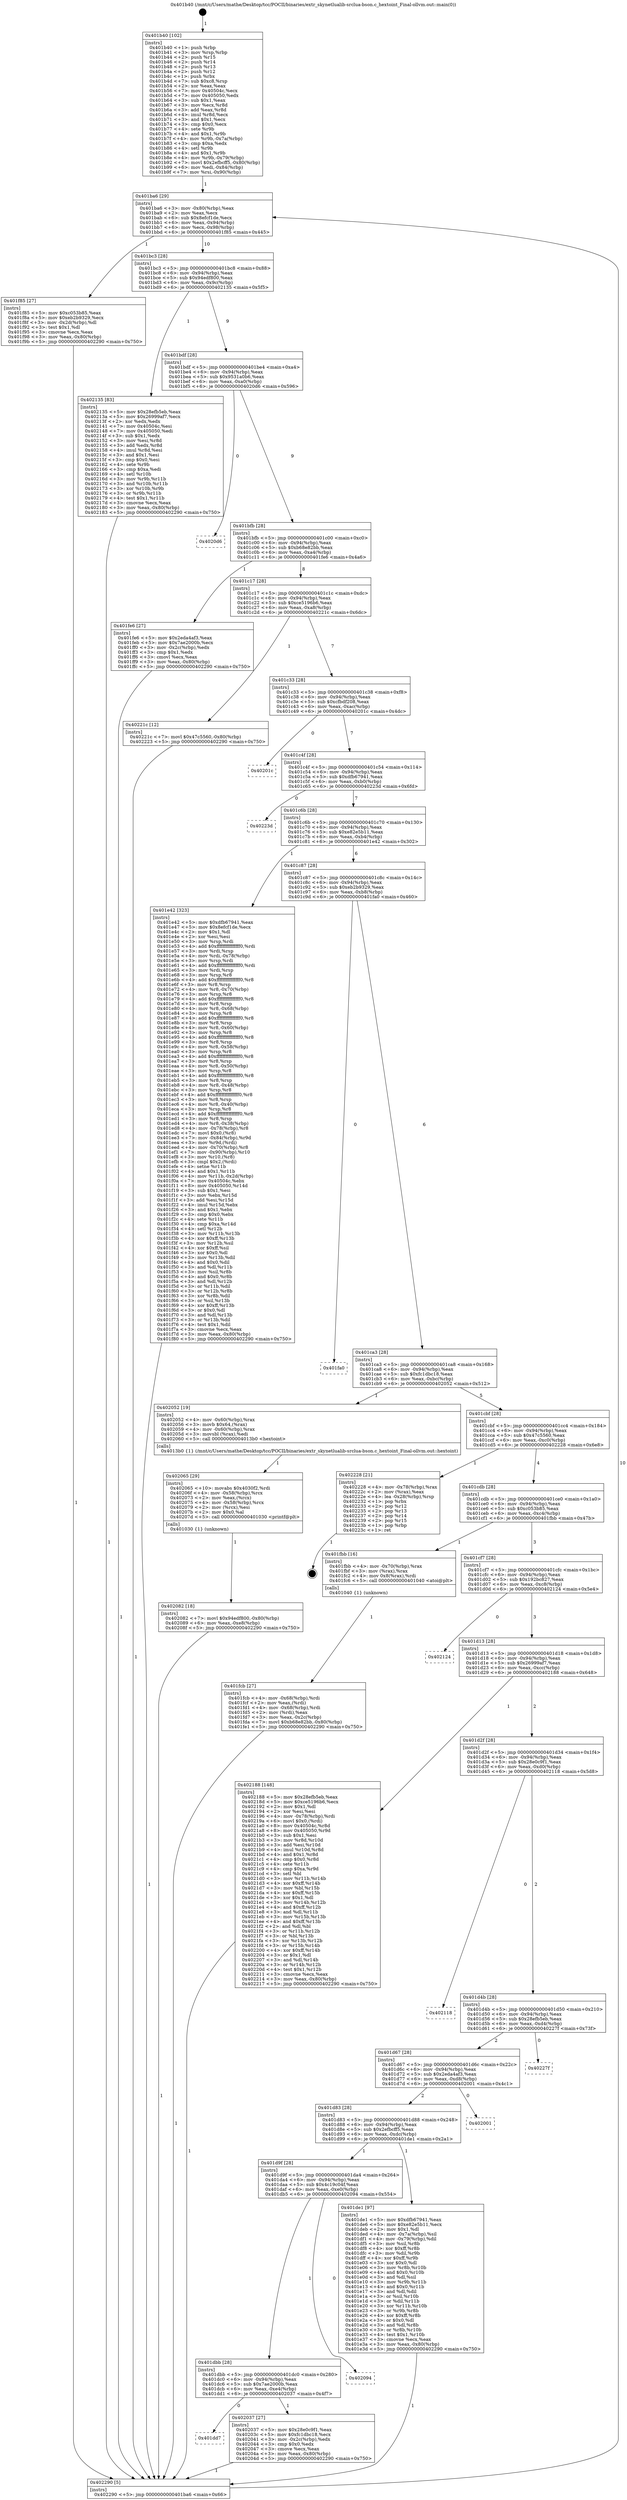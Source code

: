digraph "0x401b40" {
  label = "0x401b40 (/mnt/c/Users/mathe/Desktop/tcc/POCII/binaries/extr_skynetlualib-srclua-bson.c_hextoint_Final-ollvm.out::main(0))"
  labelloc = "t"
  node[shape=record]

  Entry [label="",width=0.3,height=0.3,shape=circle,fillcolor=black,style=filled]
  "0x401ba6" [label="{
     0x401ba6 [29]\l
     | [instrs]\l
     &nbsp;&nbsp;0x401ba6 \<+3\>: mov -0x80(%rbp),%eax\l
     &nbsp;&nbsp;0x401ba9 \<+2\>: mov %eax,%ecx\l
     &nbsp;&nbsp;0x401bab \<+6\>: sub $0x8efcf1de,%ecx\l
     &nbsp;&nbsp;0x401bb1 \<+6\>: mov %eax,-0x94(%rbp)\l
     &nbsp;&nbsp;0x401bb7 \<+6\>: mov %ecx,-0x98(%rbp)\l
     &nbsp;&nbsp;0x401bbd \<+6\>: je 0000000000401f85 \<main+0x445\>\l
  }"]
  "0x401f85" [label="{
     0x401f85 [27]\l
     | [instrs]\l
     &nbsp;&nbsp;0x401f85 \<+5\>: mov $0xc053b85,%eax\l
     &nbsp;&nbsp;0x401f8a \<+5\>: mov $0xeb2b9329,%ecx\l
     &nbsp;&nbsp;0x401f8f \<+3\>: mov -0x2d(%rbp),%dl\l
     &nbsp;&nbsp;0x401f92 \<+3\>: test $0x1,%dl\l
     &nbsp;&nbsp;0x401f95 \<+3\>: cmovne %ecx,%eax\l
     &nbsp;&nbsp;0x401f98 \<+3\>: mov %eax,-0x80(%rbp)\l
     &nbsp;&nbsp;0x401f9b \<+5\>: jmp 0000000000402290 \<main+0x750\>\l
  }"]
  "0x401bc3" [label="{
     0x401bc3 [28]\l
     | [instrs]\l
     &nbsp;&nbsp;0x401bc3 \<+5\>: jmp 0000000000401bc8 \<main+0x88\>\l
     &nbsp;&nbsp;0x401bc8 \<+6\>: mov -0x94(%rbp),%eax\l
     &nbsp;&nbsp;0x401bce \<+5\>: sub $0x94edf800,%eax\l
     &nbsp;&nbsp;0x401bd3 \<+6\>: mov %eax,-0x9c(%rbp)\l
     &nbsp;&nbsp;0x401bd9 \<+6\>: je 0000000000402135 \<main+0x5f5\>\l
  }"]
  Exit [label="",width=0.3,height=0.3,shape=circle,fillcolor=black,style=filled,peripheries=2]
  "0x402135" [label="{
     0x402135 [83]\l
     | [instrs]\l
     &nbsp;&nbsp;0x402135 \<+5\>: mov $0x28efb5eb,%eax\l
     &nbsp;&nbsp;0x40213a \<+5\>: mov $0x26999af7,%ecx\l
     &nbsp;&nbsp;0x40213f \<+2\>: xor %edx,%edx\l
     &nbsp;&nbsp;0x402141 \<+7\>: mov 0x40504c,%esi\l
     &nbsp;&nbsp;0x402148 \<+7\>: mov 0x405050,%edi\l
     &nbsp;&nbsp;0x40214f \<+3\>: sub $0x1,%edx\l
     &nbsp;&nbsp;0x402152 \<+3\>: mov %esi,%r8d\l
     &nbsp;&nbsp;0x402155 \<+3\>: add %edx,%r8d\l
     &nbsp;&nbsp;0x402158 \<+4\>: imul %r8d,%esi\l
     &nbsp;&nbsp;0x40215c \<+3\>: and $0x1,%esi\l
     &nbsp;&nbsp;0x40215f \<+3\>: cmp $0x0,%esi\l
     &nbsp;&nbsp;0x402162 \<+4\>: sete %r9b\l
     &nbsp;&nbsp;0x402166 \<+3\>: cmp $0xa,%edi\l
     &nbsp;&nbsp;0x402169 \<+4\>: setl %r10b\l
     &nbsp;&nbsp;0x40216d \<+3\>: mov %r9b,%r11b\l
     &nbsp;&nbsp;0x402170 \<+3\>: and %r10b,%r11b\l
     &nbsp;&nbsp;0x402173 \<+3\>: xor %r10b,%r9b\l
     &nbsp;&nbsp;0x402176 \<+3\>: or %r9b,%r11b\l
     &nbsp;&nbsp;0x402179 \<+4\>: test $0x1,%r11b\l
     &nbsp;&nbsp;0x40217d \<+3\>: cmovne %ecx,%eax\l
     &nbsp;&nbsp;0x402180 \<+3\>: mov %eax,-0x80(%rbp)\l
     &nbsp;&nbsp;0x402183 \<+5\>: jmp 0000000000402290 \<main+0x750\>\l
  }"]
  "0x401bdf" [label="{
     0x401bdf [28]\l
     | [instrs]\l
     &nbsp;&nbsp;0x401bdf \<+5\>: jmp 0000000000401be4 \<main+0xa4\>\l
     &nbsp;&nbsp;0x401be4 \<+6\>: mov -0x94(%rbp),%eax\l
     &nbsp;&nbsp;0x401bea \<+5\>: sub $0x9531a0b6,%eax\l
     &nbsp;&nbsp;0x401bef \<+6\>: mov %eax,-0xa0(%rbp)\l
     &nbsp;&nbsp;0x401bf5 \<+6\>: je 00000000004020d6 \<main+0x596\>\l
  }"]
  "0x402082" [label="{
     0x402082 [18]\l
     | [instrs]\l
     &nbsp;&nbsp;0x402082 \<+7\>: movl $0x94edf800,-0x80(%rbp)\l
     &nbsp;&nbsp;0x402089 \<+6\>: mov %eax,-0xe8(%rbp)\l
     &nbsp;&nbsp;0x40208f \<+5\>: jmp 0000000000402290 \<main+0x750\>\l
  }"]
  "0x4020d6" [label="{
     0x4020d6\l
  }", style=dashed]
  "0x401bfb" [label="{
     0x401bfb [28]\l
     | [instrs]\l
     &nbsp;&nbsp;0x401bfb \<+5\>: jmp 0000000000401c00 \<main+0xc0\>\l
     &nbsp;&nbsp;0x401c00 \<+6\>: mov -0x94(%rbp),%eax\l
     &nbsp;&nbsp;0x401c06 \<+5\>: sub $0xb68e82bb,%eax\l
     &nbsp;&nbsp;0x401c0b \<+6\>: mov %eax,-0xa4(%rbp)\l
     &nbsp;&nbsp;0x401c11 \<+6\>: je 0000000000401fe6 \<main+0x4a6\>\l
  }"]
  "0x402065" [label="{
     0x402065 [29]\l
     | [instrs]\l
     &nbsp;&nbsp;0x402065 \<+10\>: movabs $0x4030f2,%rdi\l
     &nbsp;&nbsp;0x40206f \<+4\>: mov -0x58(%rbp),%rcx\l
     &nbsp;&nbsp;0x402073 \<+2\>: mov %eax,(%rcx)\l
     &nbsp;&nbsp;0x402075 \<+4\>: mov -0x58(%rbp),%rcx\l
     &nbsp;&nbsp;0x402079 \<+2\>: mov (%rcx),%esi\l
     &nbsp;&nbsp;0x40207b \<+2\>: mov $0x0,%al\l
     &nbsp;&nbsp;0x40207d \<+5\>: call 0000000000401030 \<printf@plt\>\l
     | [calls]\l
     &nbsp;&nbsp;0x401030 \{1\} (unknown)\l
  }"]
  "0x401fe6" [label="{
     0x401fe6 [27]\l
     | [instrs]\l
     &nbsp;&nbsp;0x401fe6 \<+5\>: mov $0x2eda4af3,%eax\l
     &nbsp;&nbsp;0x401feb \<+5\>: mov $0x7ae2000b,%ecx\l
     &nbsp;&nbsp;0x401ff0 \<+3\>: mov -0x2c(%rbp),%edx\l
     &nbsp;&nbsp;0x401ff3 \<+3\>: cmp $0x1,%edx\l
     &nbsp;&nbsp;0x401ff6 \<+3\>: cmovl %ecx,%eax\l
     &nbsp;&nbsp;0x401ff9 \<+3\>: mov %eax,-0x80(%rbp)\l
     &nbsp;&nbsp;0x401ffc \<+5\>: jmp 0000000000402290 \<main+0x750\>\l
  }"]
  "0x401c17" [label="{
     0x401c17 [28]\l
     | [instrs]\l
     &nbsp;&nbsp;0x401c17 \<+5\>: jmp 0000000000401c1c \<main+0xdc\>\l
     &nbsp;&nbsp;0x401c1c \<+6\>: mov -0x94(%rbp),%eax\l
     &nbsp;&nbsp;0x401c22 \<+5\>: sub $0xce5196b6,%eax\l
     &nbsp;&nbsp;0x401c27 \<+6\>: mov %eax,-0xa8(%rbp)\l
     &nbsp;&nbsp;0x401c2d \<+6\>: je 000000000040221c \<main+0x6dc\>\l
  }"]
  "0x401dd7" [label="{
     0x401dd7\l
  }", style=dashed]
  "0x40221c" [label="{
     0x40221c [12]\l
     | [instrs]\l
     &nbsp;&nbsp;0x40221c \<+7\>: movl $0x47c5560,-0x80(%rbp)\l
     &nbsp;&nbsp;0x402223 \<+5\>: jmp 0000000000402290 \<main+0x750\>\l
  }"]
  "0x401c33" [label="{
     0x401c33 [28]\l
     | [instrs]\l
     &nbsp;&nbsp;0x401c33 \<+5\>: jmp 0000000000401c38 \<main+0xf8\>\l
     &nbsp;&nbsp;0x401c38 \<+6\>: mov -0x94(%rbp),%eax\l
     &nbsp;&nbsp;0x401c3e \<+5\>: sub $0xcfbdf208,%eax\l
     &nbsp;&nbsp;0x401c43 \<+6\>: mov %eax,-0xac(%rbp)\l
     &nbsp;&nbsp;0x401c49 \<+6\>: je 000000000040201c \<main+0x4dc\>\l
  }"]
  "0x402037" [label="{
     0x402037 [27]\l
     | [instrs]\l
     &nbsp;&nbsp;0x402037 \<+5\>: mov $0x28e0c9f1,%eax\l
     &nbsp;&nbsp;0x40203c \<+5\>: mov $0xfc1dbc18,%ecx\l
     &nbsp;&nbsp;0x402041 \<+3\>: mov -0x2c(%rbp),%edx\l
     &nbsp;&nbsp;0x402044 \<+3\>: cmp $0x0,%edx\l
     &nbsp;&nbsp;0x402047 \<+3\>: cmove %ecx,%eax\l
     &nbsp;&nbsp;0x40204a \<+3\>: mov %eax,-0x80(%rbp)\l
     &nbsp;&nbsp;0x40204d \<+5\>: jmp 0000000000402290 \<main+0x750\>\l
  }"]
  "0x40201c" [label="{
     0x40201c\l
  }", style=dashed]
  "0x401c4f" [label="{
     0x401c4f [28]\l
     | [instrs]\l
     &nbsp;&nbsp;0x401c4f \<+5\>: jmp 0000000000401c54 \<main+0x114\>\l
     &nbsp;&nbsp;0x401c54 \<+6\>: mov -0x94(%rbp),%eax\l
     &nbsp;&nbsp;0x401c5a \<+5\>: sub $0xdfb67941,%eax\l
     &nbsp;&nbsp;0x401c5f \<+6\>: mov %eax,-0xb0(%rbp)\l
     &nbsp;&nbsp;0x401c65 \<+6\>: je 000000000040223d \<main+0x6fd\>\l
  }"]
  "0x401dbb" [label="{
     0x401dbb [28]\l
     | [instrs]\l
     &nbsp;&nbsp;0x401dbb \<+5\>: jmp 0000000000401dc0 \<main+0x280\>\l
     &nbsp;&nbsp;0x401dc0 \<+6\>: mov -0x94(%rbp),%eax\l
     &nbsp;&nbsp;0x401dc6 \<+5\>: sub $0x7ae2000b,%eax\l
     &nbsp;&nbsp;0x401dcb \<+6\>: mov %eax,-0xe4(%rbp)\l
     &nbsp;&nbsp;0x401dd1 \<+6\>: je 0000000000402037 \<main+0x4f7\>\l
  }"]
  "0x40223d" [label="{
     0x40223d\l
  }", style=dashed]
  "0x401c6b" [label="{
     0x401c6b [28]\l
     | [instrs]\l
     &nbsp;&nbsp;0x401c6b \<+5\>: jmp 0000000000401c70 \<main+0x130\>\l
     &nbsp;&nbsp;0x401c70 \<+6\>: mov -0x94(%rbp),%eax\l
     &nbsp;&nbsp;0x401c76 \<+5\>: sub $0xe82e5b11,%eax\l
     &nbsp;&nbsp;0x401c7b \<+6\>: mov %eax,-0xb4(%rbp)\l
     &nbsp;&nbsp;0x401c81 \<+6\>: je 0000000000401e42 \<main+0x302\>\l
  }"]
  "0x402094" [label="{
     0x402094\l
  }", style=dashed]
  "0x401e42" [label="{
     0x401e42 [323]\l
     | [instrs]\l
     &nbsp;&nbsp;0x401e42 \<+5\>: mov $0xdfb67941,%eax\l
     &nbsp;&nbsp;0x401e47 \<+5\>: mov $0x8efcf1de,%ecx\l
     &nbsp;&nbsp;0x401e4c \<+2\>: mov $0x1,%dl\l
     &nbsp;&nbsp;0x401e4e \<+2\>: xor %esi,%esi\l
     &nbsp;&nbsp;0x401e50 \<+3\>: mov %rsp,%rdi\l
     &nbsp;&nbsp;0x401e53 \<+4\>: add $0xfffffffffffffff0,%rdi\l
     &nbsp;&nbsp;0x401e57 \<+3\>: mov %rdi,%rsp\l
     &nbsp;&nbsp;0x401e5a \<+4\>: mov %rdi,-0x78(%rbp)\l
     &nbsp;&nbsp;0x401e5e \<+3\>: mov %rsp,%rdi\l
     &nbsp;&nbsp;0x401e61 \<+4\>: add $0xfffffffffffffff0,%rdi\l
     &nbsp;&nbsp;0x401e65 \<+3\>: mov %rdi,%rsp\l
     &nbsp;&nbsp;0x401e68 \<+3\>: mov %rsp,%r8\l
     &nbsp;&nbsp;0x401e6b \<+4\>: add $0xfffffffffffffff0,%r8\l
     &nbsp;&nbsp;0x401e6f \<+3\>: mov %r8,%rsp\l
     &nbsp;&nbsp;0x401e72 \<+4\>: mov %r8,-0x70(%rbp)\l
     &nbsp;&nbsp;0x401e76 \<+3\>: mov %rsp,%r8\l
     &nbsp;&nbsp;0x401e79 \<+4\>: add $0xfffffffffffffff0,%r8\l
     &nbsp;&nbsp;0x401e7d \<+3\>: mov %r8,%rsp\l
     &nbsp;&nbsp;0x401e80 \<+4\>: mov %r8,-0x68(%rbp)\l
     &nbsp;&nbsp;0x401e84 \<+3\>: mov %rsp,%r8\l
     &nbsp;&nbsp;0x401e87 \<+4\>: add $0xfffffffffffffff0,%r8\l
     &nbsp;&nbsp;0x401e8b \<+3\>: mov %r8,%rsp\l
     &nbsp;&nbsp;0x401e8e \<+4\>: mov %r8,-0x60(%rbp)\l
     &nbsp;&nbsp;0x401e92 \<+3\>: mov %rsp,%r8\l
     &nbsp;&nbsp;0x401e95 \<+4\>: add $0xfffffffffffffff0,%r8\l
     &nbsp;&nbsp;0x401e99 \<+3\>: mov %r8,%rsp\l
     &nbsp;&nbsp;0x401e9c \<+4\>: mov %r8,-0x58(%rbp)\l
     &nbsp;&nbsp;0x401ea0 \<+3\>: mov %rsp,%r8\l
     &nbsp;&nbsp;0x401ea3 \<+4\>: add $0xfffffffffffffff0,%r8\l
     &nbsp;&nbsp;0x401ea7 \<+3\>: mov %r8,%rsp\l
     &nbsp;&nbsp;0x401eaa \<+4\>: mov %r8,-0x50(%rbp)\l
     &nbsp;&nbsp;0x401eae \<+3\>: mov %rsp,%r8\l
     &nbsp;&nbsp;0x401eb1 \<+4\>: add $0xfffffffffffffff0,%r8\l
     &nbsp;&nbsp;0x401eb5 \<+3\>: mov %r8,%rsp\l
     &nbsp;&nbsp;0x401eb8 \<+4\>: mov %r8,-0x48(%rbp)\l
     &nbsp;&nbsp;0x401ebc \<+3\>: mov %rsp,%r8\l
     &nbsp;&nbsp;0x401ebf \<+4\>: add $0xfffffffffffffff0,%r8\l
     &nbsp;&nbsp;0x401ec3 \<+3\>: mov %r8,%rsp\l
     &nbsp;&nbsp;0x401ec6 \<+4\>: mov %r8,-0x40(%rbp)\l
     &nbsp;&nbsp;0x401eca \<+3\>: mov %rsp,%r8\l
     &nbsp;&nbsp;0x401ecd \<+4\>: add $0xfffffffffffffff0,%r8\l
     &nbsp;&nbsp;0x401ed1 \<+3\>: mov %r8,%rsp\l
     &nbsp;&nbsp;0x401ed4 \<+4\>: mov %r8,-0x38(%rbp)\l
     &nbsp;&nbsp;0x401ed8 \<+4\>: mov -0x78(%rbp),%r8\l
     &nbsp;&nbsp;0x401edc \<+7\>: movl $0x0,(%r8)\l
     &nbsp;&nbsp;0x401ee3 \<+7\>: mov -0x84(%rbp),%r9d\l
     &nbsp;&nbsp;0x401eea \<+3\>: mov %r9d,(%rdi)\l
     &nbsp;&nbsp;0x401eed \<+4\>: mov -0x70(%rbp),%r8\l
     &nbsp;&nbsp;0x401ef1 \<+7\>: mov -0x90(%rbp),%r10\l
     &nbsp;&nbsp;0x401ef8 \<+3\>: mov %r10,(%r8)\l
     &nbsp;&nbsp;0x401efb \<+3\>: cmpl $0x2,(%rdi)\l
     &nbsp;&nbsp;0x401efe \<+4\>: setne %r11b\l
     &nbsp;&nbsp;0x401f02 \<+4\>: and $0x1,%r11b\l
     &nbsp;&nbsp;0x401f06 \<+4\>: mov %r11b,-0x2d(%rbp)\l
     &nbsp;&nbsp;0x401f0a \<+7\>: mov 0x40504c,%ebx\l
     &nbsp;&nbsp;0x401f11 \<+8\>: mov 0x405050,%r14d\l
     &nbsp;&nbsp;0x401f19 \<+3\>: sub $0x1,%esi\l
     &nbsp;&nbsp;0x401f1c \<+3\>: mov %ebx,%r15d\l
     &nbsp;&nbsp;0x401f1f \<+3\>: add %esi,%r15d\l
     &nbsp;&nbsp;0x401f22 \<+4\>: imul %r15d,%ebx\l
     &nbsp;&nbsp;0x401f26 \<+3\>: and $0x1,%ebx\l
     &nbsp;&nbsp;0x401f29 \<+3\>: cmp $0x0,%ebx\l
     &nbsp;&nbsp;0x401f2c \<+4\>: sete %r11b\l
     &nbsp;&nbsp;0x401f30 \<+4\>: cmp $0xa,%r14d\l
     &nbsp;&nbsp;0x401f34 \<+4\>: setl %r12b\l
     &nbsp;&nbsp;0x401f38 \<+3\>: mov %r11b,%r13b\l
     &nbsp;&nbsp;0x401f3b \<+4\>: xor $0xff,%r13b\l
     &nbsp;&nbsp;0x401f3f \<+3\>: mov %r12b,%sil\l
     &nbsp;&nbsp;0x401f42 \<+4\>: xor $0xff,%sil\l
     &nbsp;&nbsp;0x401f46 \<+3\>: xor $0x0,%dl\l
     &nbsp;&nbsp;0x401f49 \<+3\>: mov %r13b,%dil\l
     &nbsp;&nbsp;0x401f4c \<+4\>: and $0x0,%dil\l
     &nbsp;&nbsp;0x401f50 \<+3\>: and %dl,%r11b\l
     &nbsp;&nbsp;0x401f53 \<+3\>: mov %sil,%r8b\l
     &nbsp;&nbsp;0x401f56 \<+4\>: and $0x0,%r8b\l
     &nbsp;&nbsp;0x401f5a \<+3\>: and %dl,%r12b\l
     &nbsp;&nbsp;0x401f5d \<+3\>: or %r11b,%dil\l
     &nbsp;&nbsp;0x401f60 \<+3\>: or %r12b,%r8b\l
     &nbsp;&nbsp;0x401f63 \<+3\>: xor %r8b,%dil\l
     &nbsp;&nbsp;0x401f66 \<+3\>: or %sil,%r13b\l
     &nbsp;&nbsp;0x401f69 \<+4\>: xor $0xff,%r13b\l
     &nbsp;&nbsp;0x401f6d \<+3\>: or $0x0,%dl\l
     &nbsp;&nbsp;0x401f70 \<+3\>: and %dl,%r13b\l
     &nbsp;&nbsp;0x401f73 \<+3\>: or %r13b,%dil\l
     &nbsp;&nbsp;0x401f76 \<+4\>: test $0x1,%dil\l
     &nbsp;&nbsp;0x401f7a \<+3\>: cmovne %ecx,%eax\l
     &nbsp;&nbsp;0x401f7d \<+3\>: mov %eax,-0x80(%rbp)\l
     &nbsp;&nbsp;0x401f80 \<+5\>: jmp 0000000000402290 \<main+0x750\>\l
  }"]
  "0x401c87" [label="{
     0x401c87 [28]\l
     | [instrs]\l
     &nbsp;&nbsp;0x401c87 \<+5\>: jmp 0000000000401c8c \<main+0x14c\>\l
     &nbsp;&nbsp;0x401c8c \<+6\>: mov -0x94(%rbp),%eax\l
     &nbsp;&nbsp;0x401c92 \<+5\>: sub $0xeb2b9329,%eax\l
     &nbsp;&nbsp;0x401c97 \<+6\>: mov %eax,-0xb8(%rbp)\l
     &nbsp;&nbsp;0x401c9d \<+6\>: je 0000000000401fa0 \<main+0x460\>\l
  }"]
  "0x401fcb" [label="{
     0x401fcb [27]\l
     | [instrs]\l
     &nbsp;&nbsp;0x401fcb \<+4\>: mov -0x68(%rbp),%rdi\l
     &nbsp;&nbsp;0x401fcf \<+2\>: mov %eax,(%rdi)\l
     &nbsp;&nbsp;0x401fd1 \<+4\>: mov -0x68(%rbp),%rdi\l
     &nbsp;&nbsp;0x401fd5 \<+2\>: mov (%rdi),%eax\l
     &nbsp;&nbsp;0x401fd7 \<+3\>: mov %eax,-0x2c(%rbp)\l
     &nbsp;&nbsp;0x401fda \<+7\>: movl $0xb68e82bb,-0x80(%rbp)\l
     &nbsp;&nbsp;0x401fe1 \<+5\>: jmp 0000000000402290 \<main+0x750\>\l
  }"]
  "0x401fa0" [label="{
     0x401fa0\l
  }", style=dashed]
  "0x401ca3" [label="{
     0x401ca3 [28]\l
     | [instrs]\l
     &nbsp;&nbsp;0x401ca3 \<+5\>: jmp 0000000000401ca8 \<main+0x168\>\l
     &nbsp;&nbsp;0x401ca8 \<+6\>: mov -0x94(%rbp),%eax\l
     &nbsp;&nbsp;0x401cae \<+5\>: sub $0xfc1dbc18,%eax\l
     &nbsp;&nbsp;0x401cb3 \<+6\>: mov %eax,-0xbc(%rbp)\l
     &nbsp;&nbsp;0x401cb9 \<+6\>: je 0000000000402052 \<main+0x512\>\l
  }"]
  "0x401b40" [label="{
     0x401b40 [102]\l
     | [instrs]\l
     &nbsp;&nbsp;0x401b40 \<+1\>: push %rbp\l
     &nbsp;&nbsp;0x401b41 \<+3\>: mov %rsp,%rbp\l
     &nbsp;&nbsp;0x401b44 \<+2\>: push %r15\l
     &nbsp;&nbsp;0x401b46 \<+2\>: push %r14\l
     &nbsp;&nbsp;0x401b48 \<+2\>: push %r13\l
     &nbsp;&nbsp;0x401b4a \<+2\>: push %r12\l
     &nbsp;&nbsp;0x401b4c \<+1\>: push %rbx\l
     &nbsp;&nbsp;0x401b4d \<+7\>: sub $0xc8,%rsp\l
     &nbsp;&nbsp;0x401b54 \<+2\>: xor %eax,%eax\l
     &nbsp;&nbsp;0x401b56 \<+7\>: mov 0x40504c,%ecx\l
     &nbsp;&nbsp;0x401b5d \<+7\>: mov 0x405050,%edx\l
     &nbsp;&nbsp;0x401b64 \<+3\>: sub $0x1,%eax\l
     &nbsp;&nbsp;0x401b67 \<+3\>: mov %ecx,%r8d\l
     &nbsp;&nbsp;0x401b6a \<+3\>: add %eax,%r8d\l
     &nbsp;&nbsp;0x401b6d \<+4\>: imul %r8d,%ecx\l
     &nbsp;&nbsp;0x401b71 \<+3\>: and $0x1,%ecx\l
     &nbsp;&nbsp;0x401b74 \<+3\>: cmp $0x0,%ecx\l
     &nbsp;&nbsp;0x401b77 \<+4\>: sete %r9b\l
     &nbsp;&nbsp;0x401b7b \<+4\>: and $0x1,%r9b\l
     &nbsp;&nbsp;0x401b7f \<+4\>: mov %r9b,-0x7a(%rbp)\l
     &nbsp;&nbsp;0x401b83 \<+3\>: cmp $0xa,%edx\l
     &nbsp;&nbsp;0x401b86 \<+4\>: setl %r9b\l
     &nbsp;&nbsp;0x401b8a \<+4\>: and $0x1,%r9b\l
     &nbsp;&nbsp;0x401b8e \<+4\>: mov %r9b,-0x79(%rbp)\l
     &nbsp;&nbsp;0x401b92 \<+7\>: movl $0x2efbcff5,-0x80(%rbp)\l
     &nbsp;&nbsp;0x401b99 \<+6\>: mov %edi,-0x84(%rbp)\l
     &nbsp;&nbsp;0x401b9f \<+7\>: mov %rsi,-0x90(%rbp)\l
  }"]
  "0x402052" [label="{
     0x402052 [19]\l
     | [instrs]\l
     &nbsp;&nbsp;0x402052 \<+4\>: mov -0x60(%rbp),%rax\l
     &nbsp;&nbsp;0x402056 \<+3\>: movb $0x64,(%rax)\l
     &nbsp;&nbsp;0x402059 \<+4\>: mov -0x60(%rbp),%rax\l
     &nbsp;&nbsp;0x40205d \<+3\>: movsbl (%rax),%edi\l
     &nbsp;&nbsp;0x402060 \<+5\>: call 00000000004013b0 \<hextoint\>\l
     | [calls]\l
     &nbsp;&nbsp;0x4013b0 \{1\} (/mnt/c/Users/mathe/Desktop/tcc/POCII/binaries/extr_skynetlualib-srclua-bson.c_hextoint_Final-ollvm.out::hextoint)\l
  }"]
  "0x401cbf" [label="{
     0x401cbf [28]\l
     | [instrs]\l
     &nbsp;&nbsp;0x401cbf \<+5\>: jmp 0000000000401cc4 \<main+0x184\>\l
     &nbsp;&nbsp;0x401cc4 \<+6\>: mov -0x94(%rbp),%eax\l
     &nbsp;&nbsp;0x401cca \<+5\>: sub $0x47c5560,%eax\l
     &nbsp;&nbsp;0x401ccf \<+6\>: mov %eax,-0xc0(%rbp)\l
     &nbsp;&nbsp;0x401cd5 \<+6\>: je 0000000000402228 \<main+0x6e8\>\l
  }"]
  "0x402290" [label="{
     0x402290 [5]\l
     | [instrs]\l
     &nbsp;&nbsp;0x402290 \<+5\>: jmp 0000000000401ba6 \<main+0x66\>\l
  }"]
  "0x402228" [label="{
     0x402228 [21]\l
     | [instrs]\l
     &nbsp;&nbsp;0x402228 \<+4\>: mov -0x78(%rbp),%rax\l
     &nbsp;&nbsp;0x40222c \<+2\>: mov (%rax),%eax\l
     &nbsp;&nbsp;0x40222e \<+4\>: lea -0x28(%rbp),%rsp\l
     &nbsp;&nbsp;0x402232 \<+1\>: pop %rbx\l
     &nbsp;&nbsp;0x402233 \<+2\>: pop %r12\l
     &nbsp;&nbsp;0x402235 \<+2\>: pop %r13\l
     &nbsp;&nbsp;0x402237 \<+2\>: pop %r14\l
     &nbsp;&nbsp;0x402239 \<+2\>: pop %r15\l
     &nbsp;&nbsp;0x40223b \<+1\>: pop %rbp\l
     &nbsp;&nbsp;0x40223c \<+1\>: ret\l
  }"]
  "0x401cdb" [label="{
     0x401cdb [28]\l
     | [instrs]\l
     &nbsp;&nbsp;0x401cdb \<+5\>: jmp 0000000000401ce0 \<main+0x1a0\>\l
     &nbsp;&nbsp;0x401ce0 \<+6\>: mov -0x94(%rbp),%eax\l
     &nbsp;&nbsp;0x401ce6 \<+5\>: sub $0xc053b85,%eax\l
     &nbsp;&nbsp;0x401ceb \<+6\>: mov %eax,-0xc4(%rbp)\l
     &nbsp;&nbsp;0x401cf1 \<+6\>: je 0000000000401fbb \<main+0x47b\>\l
  }"]
  "0x401d9f" [label="{
     0x401d9f [28]\l
     | [instrs]\l
     &nbsp;&nbsp;0x401d9f \<+5\>: jmp 0000000000401da4 \<main+0x264\>\l
     &nbsp;&nbsp;0x401da4 \<+6\>: mov -0x94(%rbp),%eax\l
     &nbsp;&nbsp;0x401daa \<+5\>: sub $0x4c19c04f,%eax\l
     &nbsp;&nbsp;0x401daf \<+6\>: mov %eax,-0xe0(%rbp)\l
     &nbsp;&nbsp;0x401db5 \<+6\>: je 0000000000402094 \<main+0x554\>\l
  }"]
  "0x401fbb" [label="{
     0x401fbb [16]\l
     | [instrs]\l
     &nbsp;&nbsp;0x401fbb \<+4\>: mov -0x70(%rbp),%rax\l
     &nbsp;&nbsp;0x401fbf \<+3\>: mov (%rax),%rax\l
     &nbsp;&nbsp;0x401fc2 \<+4\>: mov 0x8(%rax),%rdi\l
     &nbsp;&nbsp;0x401fc6 \<+5\>: call 0000000000401040 \<atoi@plt\>\l
     | [calls]\l
     &nbsp;&nbsp;0x401040 \{1\} (unknown)\l
  }"]
  "0x401cf7" [label="{
     0x401cf7 [28]\l
     | [instrs]\l
     &nbsp;&nbsp;0x401cf7 \<+5\>: jmp 0000000000401cfc \<main+0x1bc\>\l
     &nbsp;&nbsp;0x401cfc \<+6\>: mov -0x94(%rbp),%eax\l
     &nbsp;&nbsp;0x401d02 \<+5\>: sub $0x192bc827,%eax\l
     &nbsp;&nbsp;0x401d07 \<+6\>: mov %eax,-0xc8(%rbp)\l
     &nbsp;&nbsp;0x401d0d \<+6\>: je 0000000000402124 \<main+0x5e4\>\l
  }"]
  "0x401de1" [label="{
     0x401de1 [97]\l
     | [instrs]\l
     &nbsp;&nbsp;0x401de1 \<+5\>: mov $0xdfb67941,%eax\l
     &nbsp;&nbsp;0x401de6 \<+5\>: mov $0xe82e5b11,%ecx\l
     &nbsp;&nbsp;0x401deb \<+2\>: mov $0x1,%dl\l
     &nbsp;&nbsp;0x401ded \<+4\>: mov -0x7a(%rbp),%sil\l
     &nbsp;&nbsp;0x401df1 \<+4\>: mov -0x79(%rbp),%dil\l
     &nbsp;&nbsp;0x401df5 \<+3\>: mov %sil,%r8b\l
     &nbsp;&nbsp;0x401df8 \<+4\>: xor $0xff,%r8b\l
     &nbsp;&nbsp;0x401dfc \<+3\>: mov %dil,%r9b\l
     &nbsp;&nbsp;0x401dff \<+4\>: xor $0xff,%r9b\l
     &nbsp;&nbsp;0x401e03 \<+3\>: xor $0x0,%dl\l
     &nbsp;&nbsp;0x401e06 \<+3\>: mov %r8b,%r10b\l
     &nbsp;&nbsp;0x401e09 \<+4\>: and $0x0,%r10b\l
     &nbsp;&nbsp;0x401e0d \<+3\>: and %dl,%sil\l
     &nbsp;&nbsp;0x401e10 \<+3\>: mov %r9b,%r11b\l
     &nbsp;&nbsp;0x401e13 \<+4\>: and $0x0,%r11b\l
     &nbsp;&nbsp;0x401e17 \<+3\>: and %dl,%dil\l
     &nbsp;&nbsp;0x401e1a \<+3\>: or %sil,%r10b\l
     &nbsp;&nbsp;0x401e1d \<+3\>: or %dil,%r11b\l
     &nbsp;&nbsp;0x401e20 \<+3\>: xor %r11b,%r10b\l
     &nbsp;&nbsp;0x401e23 \<+3\>: or %r9b,%r8b\l
     &nbsp;&nbsp;0x401e26 \<+4\>: xor $0xff,%r8b\l
     &nbsp;&nbsp;0x401e2a \<+3\>: or $0x0,%dl\l
     &nbsp;&nbsp;0x401e2d \<+3\>: and %dl,%r8b\l
     &nbsp;&nbsp;0x401e30 \<+3\>: or %r8b,%r10b\l
     &nbsp;&nbsp;0x401e33 \<+4\>: test $0x1,%r10b\l
     &nbsp;&nbsp;0x401e37 \<+3\>: cmovne %ecx,%eax\l
     &nbsp;&nbsp;0x401e3a \<+3\>: mov %eax,-0x80(%rbp)\l
     &nbsp;&nbsp;0x401e3d \<+5\>: jmp 0000000000402290 \<main+0x750\>\l
  }"]
  "0x402124" [label="{
     0x402124\l
  }", style=dashed]
  "0x401d13" [label="{
     0x401d13 [28]\l
     | [instrs]\l
     &nbsp;&nbsp;0x401d13 \<+5\>: jmp 0000000000401d18 \<main+0x1d8\>\l
     &nbsp;&nbsp;0x401d18 \<+6\>: mov -0x94(%rbp),%eax\l
     &nbsp;&nbsp;0x401d1e \<+5\>: sub $0x26999af7,%eax\l
     &nbsp;&nbsp;0x401d23 \<+6\>: mov %eax,-0xcc(%rbp)\l
     &nbsp;&nbsp;0x401d29 \<+6\>: je 0000000000402188 \<main+0x648\>\l
  }"]
  "0x401d83" [label="{
     0x401d83 [28]\l
     | [instrs]\l
     &nbsp;&nbsp;0x401d83 \<+5\>: jmp 0000000000401d88 \<main+0x248\>\l
     &nbsp;&nbsp;0x401d88 \<+6\>: mov -0x94(%rbp),%eax\l
     &nbsp;&nbsp;0x401d8e \<+5\>: sub $0x2efbcff5,%eax\l
     &nbsp;&nbsp;0x401d93 \<+6\>: mov %eax,-0xdc(%rbp)\l
     &nbsp;&nbsp;0x401d99 \<+6\>: je 0000000000401de1 \<main+0x2a1\>\l
  }"]
  "0x402188" [label="{
     0x402188 [148]\l
     | [instrs]\l
     &nbsp;&nbsp;0x402188 \<+5\>: mov $0x28efb5eb,%eax\l
     &nbsp;&nbsp;0x40218d \<+5\>: mov $0xce5196b6,%ecx\l
     &nbsp;&nbsp;0x402192 \<+2\>: mov $0x1,%dl\l
     &nbsp;&nbsp;0x402194 \<+2\>: xor %esi,%esi\l
     &nbsp;&nbsp;0x402196 \<+4\>: mov -0x78(%rbp),%rdi\l
     &nbsp;&nbsp;0x40219a \<+6\>: movl $0x0,(%rdi)\l
     &nbsp;&nbsp;0x4021a0 \<+8\>: mov 0x40504c,%r8d\l
     &nbsp;&nbsp;0x4021a8 \<+8\>: mov 0x405050,%r9d\l
     &nbsp;&nbsp;0x4021b0 \<+3\>: sub $0x1,%esi\l
     &nbsp;&nbsp;0x4021b3 \<+3\>: mov %r8d,%r10d\l
     &nbsp;&nbsp;0x4021b6 \<+3\>: add %esi,%r10d\l
     &nbsp;&nbsp;0x4021b9 \<+4\>: imul %r10d,%r8d\l
     &nbsp;&nbsp;0x4021bd \<+4\>: and $0x1,%r8d\l
     &nbsp;&nbsp;0x4021c1 \<+4\>: cmp $0x0,%r8d\l
     &nbsp;&nbsp;0x4021c5 \<+4\>: sete %r11b\l
     &nbsp;&nbsp;0x4021c9 \<+4\>: cmp $0xa,%r9d\l
     &nbsp;&nbsp;0x4021cd \<+3\>: setl %bl\l
     &nbsp;&nbsp;0x4021d0 \<+3\>: mov %r11b,%r14b\l
     &nbsp;&nbsp;0x4021d3 \<+4\>: xor $0xff,%r14b\l
     &nbsp;&nbsp;0x4021d7 \<+3\>: mov %bl,%r15b\l
     &nbsp;&nbsp;0x4021da \<+4\>: xor $0xff,%r15b\l
     &nbsp;&nbsp;0x4021de \<+3\>: xor $0x1,%dl\l
     &nbsp;&nbsp;0x4021e1 \<+3\>: mov %r14b,%r12b\l
     &nbsp;&nbsp;0x4021e4 \<+4\>: and $0xff,%r12b\l
     &nbsp;&nbsp;0x4021e8 \<+3\>: and %dl,%r11b\l
     &nbsp;&nbsp;0x4021eb \<+3\>: mov %r15b,%r13b\l
     &nbsp;&nbsp;0x4021ee \<+4\>: and $0xff,%r13b\l
     &nbsp;&nbsp;0x4021f2 \<+2\>: and %dl,%bl\l
     &nbsp;&nbsp;0x4021f4 \<+3\>: or %r11b,%r12b\l
     &nbsp;&nbsp;0x4021f7 \<+3\>: or %bl,%r13b\l
     &nbsp;&nbsp;0x4021fa \<+3\>: xor %r13b,%r12b\l
     &nbsp;&nbsp;0x4021fd \<+3\>: or %r15b,%r14b\l
     &nbsp;&nbsp;0x402200 \<+4\>: xor $0xff,%r14b\l
     &nbsp;&nbsp;0x402204 \<+3\>: or $0x1,%dl\l
     &nbsp;&nbsp;0x402207 \<+3\>: and %dl,%r14b\l
     &nbsp;&nbsp;0x40220a \<+3\>: or %r14b,%r12b\l
     &nbsp;&nbsp;0x40220d \<+4\>: test $0x1,%r12b\l
     &nbsp;&nbsp;0x402211 \<+3\>: cmovne %ecx,%eax\l
     &nbsp;&nbsp;0x402214 \<+3\>: mov %eax,-0x80(%rbp)\l
     &nbsp;&nbsp;0x402217 \<+5\>: jmp 0000000000402290 \<main+0x750\>\l
  }"]
  "0x401d2f" [label="{
     0x401d2f [28]\l
     | [instrs]\l
     &nbsp;&nbsp;0x401d2f \<+5\>: jmp 0000000000401d34 \<main+0x1f4\>\l
     &nbsp;&nbsp;0x401d34 \<+6\>: mov -0x94(%rbp),%eax\l
     &nbsp;&nbsp;0x401d3a \<+5\>: sub $0x28e0c9f1,%eax\l
     &nbsp;&nbsp;0x401d3f \<+6\>: mov %eax,-0xd0(%rbp)\l
     &nbsp;&nbsp;0x401d45 \<+6\>: je 0000000000402118 \<main+0x5d8\>\l
  }"]
  "0x402001" [label="{
     0x402001\l
  }", style=dashed]
  "0x402118" [label="{
     0x402118\l
  }", style=dashed]
  "0x401d4b" [label="{
     0x401d4b [28]\l
     | [instrs]\l
     &nbsp;&nbsp;0x401d4b \<+5\>: jmp 0000000000401d50 \<main+0x210\>\l
     &nbsp;&nbsp;0x401d50 \<+6\>: mov -0x94(%rbp),%eax\l
     &nbsp;&nbsp;0x401d56 \<+5\>: sub $0x28efb5eb,%eax\l
     &nbsp;&nbsp;0x401d5b \<+6\>: mov %eax,-0xd4(%rbp)\l
     &nbsp;&nbsp;0x401d61 \<+6\>: je 000000000040227f \<main+0x73f\>\l
  }"]
  "0x401d67" [label="{
     0x401d67 [28]\l
     | [instrs]\l
     &nbsp;&nbsp;0x401d67 \<+5\>: jmp 0000000000401d6c \<main+0x22c\>\l
     &nbsp;&nbsp;0x401d6c \<+6\>: mov -0x94(%rbp),%eax\l
     &nbsp;&nbsp;0x401d72 \<+5\>: sub $0x2eda4af3,%eax\l
     &nbsp;&nbsp;0x401d77 \<+6\>: mov %eax,-0xd8(%rbp)\l
     &nbsp;&nbsp;0x401d7d \<+6\>: je 0000000000402001 \<main+0x4c1\>\l
  }"]
  "0x40227f" [label="{
     0x40227f\l
  }", style=dashed]
  Entry -> "0x401b40" [label=" 1"]
  "0x401ba6" -> "0x401f85" [label=" 1"]
  "0x401ba6" -> "0x401bc3" [label=" 10"]
  "0x402228" -> Exit [label=" 1"]
  "0x401bc3" -> "0x402135" [label=" 1"]
  "0x401bc3" -> "0x401bdf" [label=" 9"]
  "0x40221c" -> "0x402290" [label=" 1"]
  "0x401bdf" -> "0x4020d6" [label=" 0"]
  "0x401bdf" -> "0x401bfb" [label=" 9"]
  "0x402188" -> "0x402290" [label=" 1"]
  "0x401bfb" -> "0x401fe6" [label=" 1"]
  "0x401bfb" -> "0x401c17" [label=" 8"]
  "0x402135" -> "0x402290" [label=" 1"]
  "0x401c17" -> "0x40221c" [label=" 1"]
  "0x401c17" -> "0x401c33" [label=" 7"]
  "0x402082" -> "0x402290" [label=" 1"]
  "0x401c33" -> "0x40201c" [label=" 0"]
  "0x401c33" -> "0x401c4f" [label=" 7"]
  "0x402065" -> "0x402082" [label=" 1"]
  "0x401c4f" -> "0x40223d" [label=" 0"]
  "0x401c4f" -> "0x401c6b" [label=" 7"]
  "0x402037" -> "0x402290" [label=" 1"]
  "0x401c6b" -> "0x401e42" [label=" 1"]
  "0x401c6b" -> "0x401c87" [label=" 6"]
  "0x401dbb" -> "0x401dd7" [label=" 0"]
  "0x401c87" -> "0x401fa0" [label=" 0"]
  "0x401c87" -> "0x401ca3" [label=" 6"]
  "0x402052" -> "0x402065" [label=" 1"]
  "0x401ca3" -> "0x402052" [label=" 1"]
  "0x401ca3" -> "0x401cbf" [label=" 5"]
  "0x401d9f" -> "0x402094" [label=" 0"]
  "0x401cbf" -> "0x402228" [label=" 1"]
  "0x401cbf" -> "0x401cdb" [label=" 4"]
  "0x401dbb" -> "0x402037" [label=" 1"]
  "0x401cdb" -> "0x401fbb" [label=" 1"]
  "0x401cdb" -> "0x401cf7" [label=" 3"]
  "0x401fe6" -> "0x402290" [label=" 1"]
  "0x401cf7" -> "0x402124" [label=" 0"]
  "0x401cf7" -> "0x401d13" [label=" 3"]
  "0x401fcb" -> "0x402290" [label=" 1"]
  "0x401d13" -> "0x402188" [label=" 1"]
  "0x401d13" -> "0x401d2f" [label=" 2"]
  "0x401f85" -> "0x402290" [label=" 1"]
  "0x401d2f" -> "0x402118" [label=" 0"]
  "0x401d2f" -> "0x401d4b" [label=" 2"]
  "0x401e42" -> "0x402290" [label=" 1"]
  "0x401d4b" -> "0x40227f" [label=" 0"]
  "0x401d4b" -> "0x401d67" [label=" 2"]
  "0x401d9f" -> "0x401dbb" [label=" 1"]
  "0x401d67" -> "0x402001" [label=" 0"]
  "0x401d67" -> "0x401d83" [label=" 2"]
  "0x401fbb" -> "0x401fcb" [label=" 1"]
  "0x401d83" -> "0x401de1" [label=" 1"]
  "0x401d83" -> "0x401d9f" [label=" 1"]
  "0x401de1" -> "0x402290" [label=" 1"]
  "0x401b40" -> "0x401ba6" [label=" 1"]
  "0x402290" -> "0x401ba6" [label=" 10"]
}
